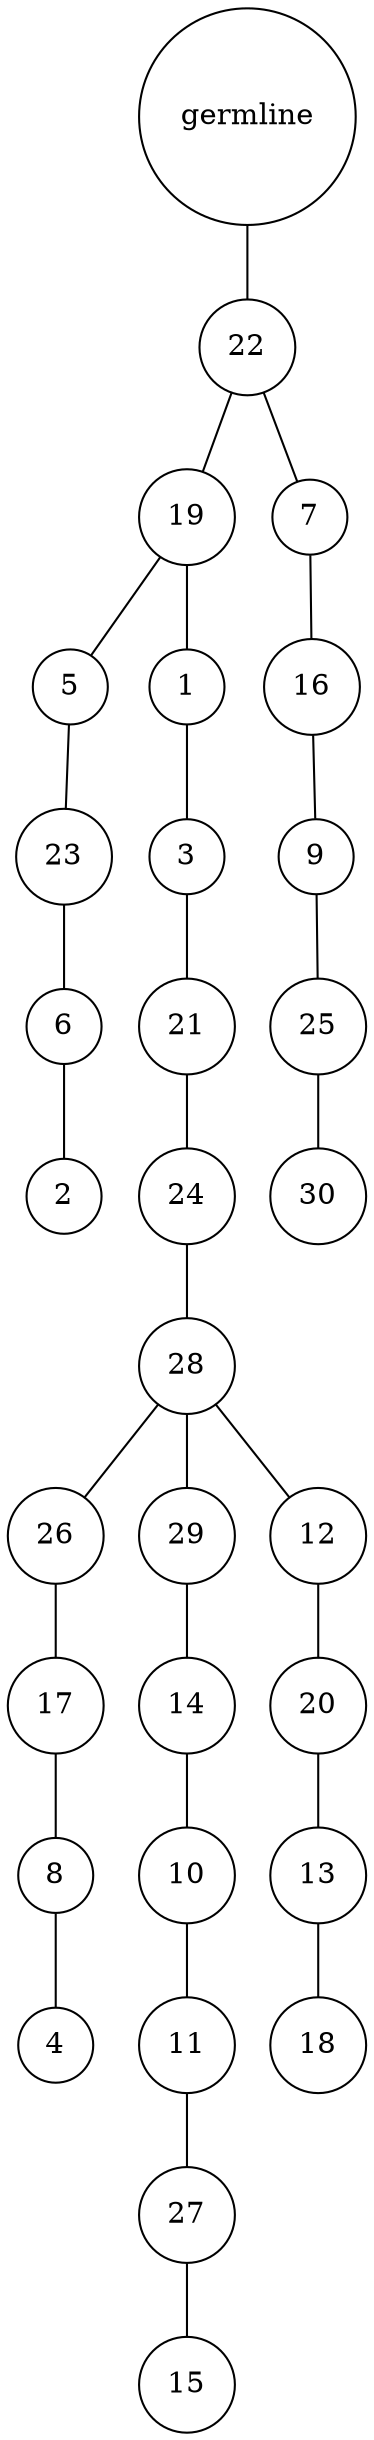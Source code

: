 graph {
	rankdir=UD;
	splines=line;
	node [shape=circle]
	"0x7f560759c4c0" [label="germline"];
	"0x7f560759c4f0" [label="22"];
	"0x7f560759c4c0" -- "0x7f560759c4f0" ;
	"0x7f560759c520" [label="19"];
	"0x7f560759c4f0" -- "0x7f560759c520" ;
	"0x7f560759c550" [label="5"];
	"0x7f560759c520" -- "0x7f560759c550" ;
	"0x7f560759c580" [label="23"];
	"0x7f560759c550" -- "0x7f560759c580" ;
	"0x7f560759c5b0" [label="6"];
	"0x7f560759c580" -- "0x7f560759c5b0" ;
	"0x7f560759c5e0" [label="2"];
	"0x7f560759c5b0" -- "0x7f560759c5e0" ;
	"0x7f560759c610" [label="1"];
	"0x7f560759c520" -- "0x7f560759c610" ;
	"0x7f560759c640" [label="3"];
	"0x7f560759c610" -- "0x7f560759c640" ;
	"0x7f560759c670" [label="21"];
	"0x7f560759c640" -- "0x7f560759c670" ;
	"0x7f560759c6a0" [label="24"];
	"0x7f560759c670" -- "0x7f560759c6a0" ;
	"0x7f560759c6d0" [label="28"];
	"0x7f560759c6a0" -- "0x7f560759c6d0" ;
	"0x7f560759c700" [label="26"];
	"0x7f560759c6d0" -- "0x7f560759c700" ;
	"0x7f560759c730" [label="17"];
	"0x7f560759c700" -- "0x7f560759c730" ;
	"0x7f560759c760" [label="8"];
	"0x7f560759c730" -- "0x7f560759c760" ;
	"0x7f560759c790" [label="4"];
	"0x7f560759c760" -- "0x7f560759c790" ;
	"0x7f560759c7c0" [label="29"];
	"0x7f560759c6d0" -- "0x7f560759c7c0" ;
	"0x7f560759c7f0" [label="14"];
	"0x7f560759c7c0" -- "0x7f560759c7f0" ;
	"0x7f560759c820" [label="10"];
	"0x7f560759c7f0" -- "0x7f560759c820" ;
	"0x7f560759c850" [label="11"];
	"0x7f560759c820" -- "0x7f560759c850" ;
	"0x7f560759c880" [label="27"];
	"0x7f560759c850" -- "0x7f560759c880" ;
	"0x7f560759c8b0" [label="15"];
	"0x7f560759c880" -- "0x7f560759c8b0" ;
	"0x7f560759c8e0" [label="12"];
	"0x7f560759c6d0" -- "0x7f560759c8e0" ;
	"0x7f560759c910" [label="20"];
	"0x7f560759c8e0" -- "0x7f560759c910" ;
	"0x7f560759c940" [label="13"];
	"0x7f560759c910" -- "0x7f560759c940" ;
	"0x7f560759c970" [label="18"];
	"0x7f560759c940" -- "0x7f560759c970" ;
	"0x7f560759c9a0" [label="7"];
	"0x7f560759c4f0" -- "0x7f560759c9a0" ;
	"0x7f560759c9d0" [label="16"];
	"0x7f560759c9a0" -- "0x7f560759c9d0" ;
	"0x7f560759ca00" [label="9"];
	"0x7f560759c9d0" -- "0x7f560759ca00" ;
	"0x7f560759ca30" [label="25"];
	"0x7f560759ca00" -- "0x7f560759ca30" ;
	"0x7f560759ca60" [label="30"];
	"0x7f560759ca30" -- "0x7f560759ca60" ;
}
